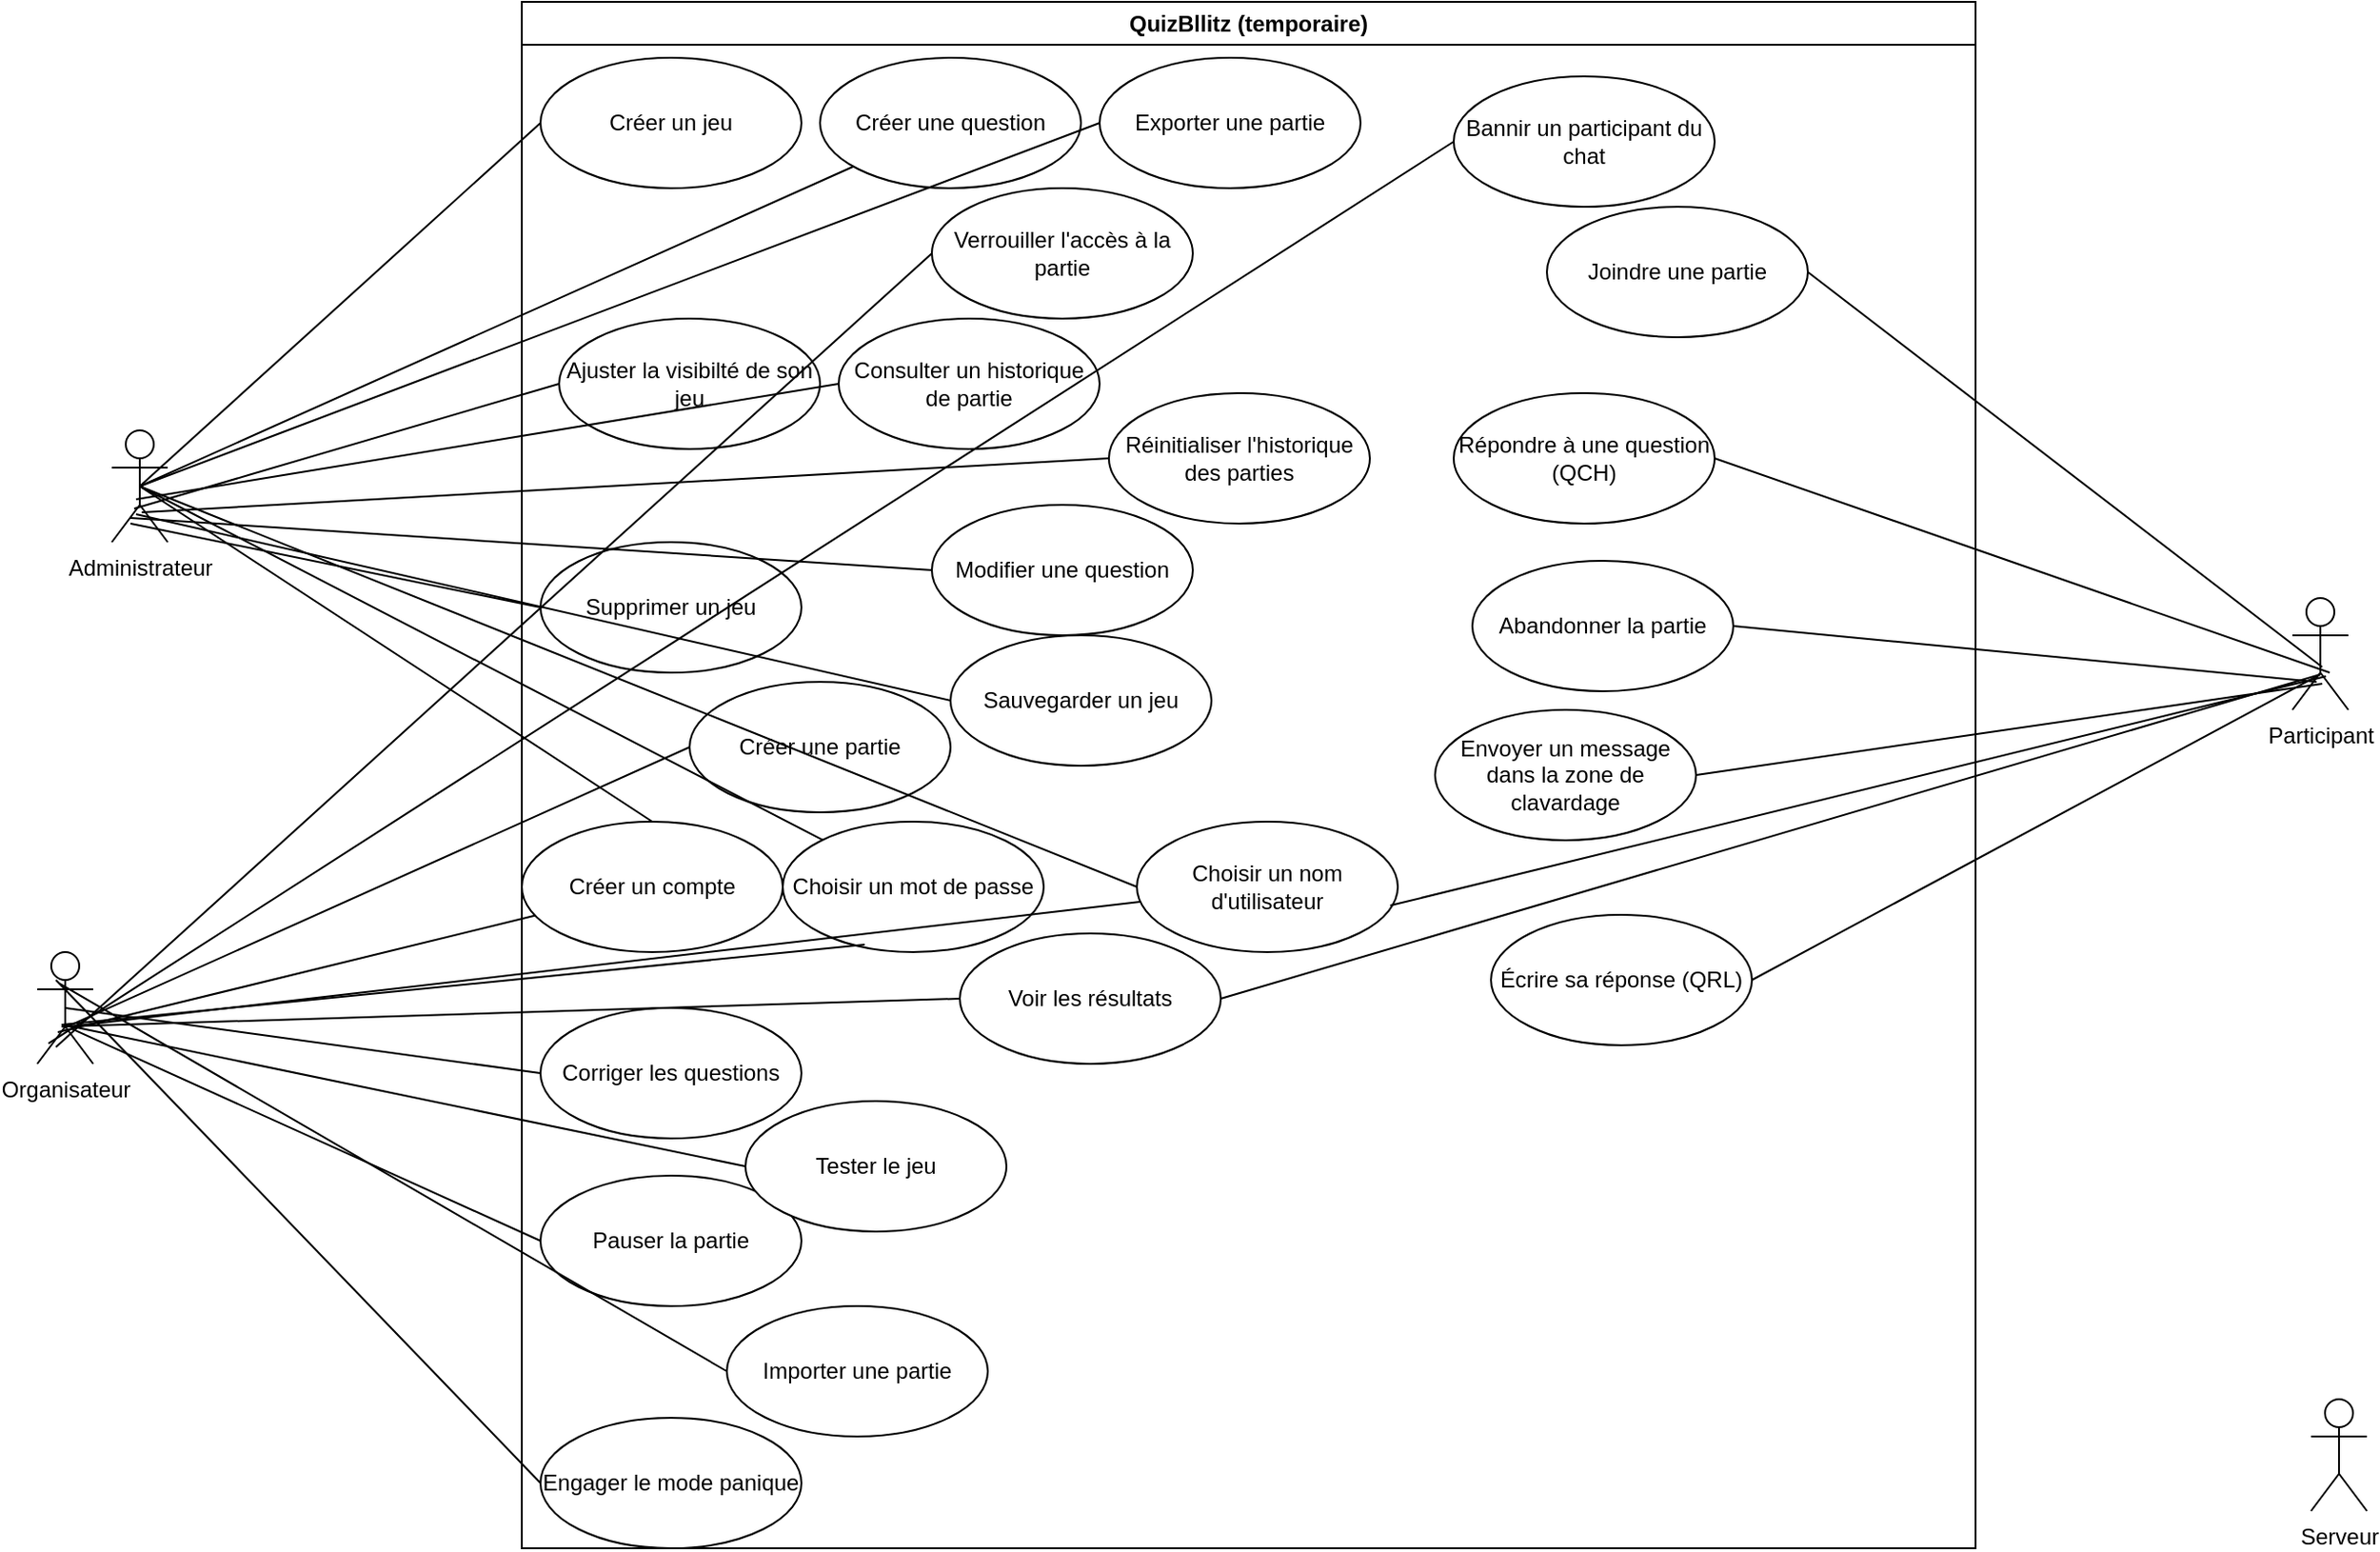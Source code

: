 <mxfile version="21.7.3" type="gitlab">
  <diagram name="Page-1" id="e7e014a7-5840-1c2e-5031-d8a46d1fe8dd">
    <mxGraphModel dx="2856" dy="1708" grid="1" gridSize="10" guides="1" tooltips="1" connect="1" arrows="1" fold="1" page="1" pageScale="1" pageWidth="1169" pageHeight="826" background="none" math="0" shadow="0">
      <root>
        <mxCell id="0" />
        <mxCell id="1" parent="0" />
        <mxCell id="2" value="QuizBllitz (temporaire)" style="swimlane;whiteSpace=wrap" parent="1" vertex="1">
          <mxGeometry x="70" y="-120" width="780" height="830" as="geometry" />
        </mxCell>
        <mxCell id="AOKANxjYsAy5iQyD7HsB-47" value="Créer un compte" style="ellipse;whiteSpace=wrap;html=1;" vertex="1" parent="2">
          <mxGeometry y="440" width="140" height="70" as="geometry" />
        </mxCell>
        <mxCell id="AOKANxjYsAy5iQyD7HsB-48" value="Créer une partie" style="ellipse;whiteSpace=wrap;html=1;" vertex="1" parent="2">
          <mxGeometry x="90" y="365" width="140" height="70" as="geometry" />
        </mxCell>
        <mxCell id="AOKANxjYsAy5iQyD7HsB-49" value="Joindre une partie" style="ellipse;whiteSpace=wrap;html=1;" vertex="1" parent="2">
          <mxGeometry x="550" y="110" width="140" height="70" as="geometry" />
        </mxCell>
        <mxCell id="AOKANxjYsAy5iQyD7HsB-50" value="Choisir un mot de passe" style="ellipse;whiteSpace=wrap;html=1;" vertex="1" parent="2">
          <mxGeometry x="140" y="440" width="140" height="70" as="geometry" />
        </mxCell>
        <mxCell id="AOKANxjYsAy5iQyD7HsB-52" value="Répondre à une question (QCH)" style="ellipse;whiteSpace=wrap;html=1;" vertex="1" parent="2">
          <mxGeometry x="500" y="210" width="140" height="70" as="geometry" />
        </mxCell>
        <mxCell id="AOKANxjYsAy5iQyD7HsB-54" value="Pauser la partie" style="ellipse;whiteSpace=wrap;html=1;" vertex="1" parent="2">
          <mxGeometry x="10" y="630" width="140" height="70" as="geometry" />
        </mxCell>
        <mxCell id="AOKANxjYsAy5iQyD7HsB-55" value="Engager le mode panique" style="ellipse;whiteSpace=wrap;html=1;" vertex="1" parent="2">
          <mxGeometry x="10" y="760" width="140" height="70" as="geometry" />
        </mxCell>
        <mxCell id="AOKANxjYsAy5iQyD7HsB-56" value="Voir les résultats" style="ellipse;whiteSpace=wrap;html=1;" vertex="1" parent="2">
          <mxGeometry x="235" y="500" width="140" height="70" as="geometry" />
        </mxCell>
        <mxCell id="AOKANxjYsAy5iQyD7HsB-57" value="Abandonner la partie" style="ellipse;whiteSpace=wrap;html=1;" vertex="1" parent="2">
          <mxGeometry x="510" y="300" width="140" height="70" as="geometry" />
        </mxCell>
        <mxCell id="AOKANxjYsAy5iQyD7HsB-53" value="Créer une question" style="ellipse;whiteSpace=wrap;html=1;" vertex="1" parent="2">
          <mxGeometry x="160" y="30" width="140" height="70" as="geometry" />
        </mxCell>
        <mxCell id="AOKANxjYsAy5iQyD7HsB-59" value="Sauvegarder un jeu" style="ellipse;whiteSpace=wrap;html=1;" vertex="1" parent="2">
          <mxGeometry x="230" y="340" width="140" height="70" as="geometry" />
        </mxCell>
        <mxCell id="AOKANxjYsAy5iQyD7HsB-60" value="Envoyer un message dans la zone de clavardage" style="ellipse;whiteSpace=wrap;html=1;" vertex="1" parent="2">
          <mxGeometry x="490" y="380" width="140" height="70" as="geometry" />
        </mxCell>
        <mxCell id="AOKANxjYsAy5iQyD7HsB-63" value="Écrire sa réponse (QRL)" style="ellipse;whiteSpace=wrap;html=1;" vertex="1" parent="2">
          <mxGeometry x="520" y="490" width="140" height="70" as="geometry" />
        </mxCell>
        <mxCell id="AOKANxjYsAy5iQyD7HsB-64" value="Consulter un historique de partie" style="ellipse;whiteSpace=wrap;html=1;" vertex="1" parent="2">
          <mxGeometry x="170" y="170" width="140" height="70" as="geometry" />
        </mxCell>
        <mxCell id="AOKANxjYsAy5iQyD7HsB-65" value="Réinitialiser l&#39;historique des parties" style="ellipse;whiteSpace=wrap;html=1;" vertex="1" parent="2">
          <mxGeometry x="315" y="210" width="140" height="70" as="geometry" />
        </mxCell>
        <mxCell id="AOKANxjYsAy5iQyD7HsB-68" value="Ajuster la visibilté de son jeu" style="ellipse;whiteSpace=wrap;html=1;" vertex="1" parent="2">
          <mxGeometry x="20" y="170" width="140" height="70" as="geometry" />
        </mxCell>
        <mxCell id="AOKANxjYsAy5iQyD7HsB-69" value="Choisir un nom d&#39;utilisateur" style="ellipse;whiteSpace=wrap;html=1;" vertex="1" parent="2">
          <mxGeometry x="330" y="440" width="140" height="70" as="geometry" />
        </mxCell>
        <mxCell id="AOKANxjYsAy5iQyD7HsB-73" value="Créer un jeu" style="ellipse;whiteSpace=wrap;html=1;" vertex="1" parent="2">
          <mxGeometry x="10" y="30" width="140" height="70" as="geometry" />
        </mxCell>
        <mxCell id="AOKANxjYsAy5iQyD7HsB-82" value="Tester le jeu" style="ellipse;whiteSpace=wrap;html=1;" vertex="1" parent="2">
          <mxGeometry x="120" y="590" width="140" height="70" as="geometry" />
        </mxCell>
        <mxCell id="AOKANxjYsAy5iQyD7HsB-83" value="Corriger les questions" style="ellipse;whiteSpace=wrap;html=1;" vertex="1" parent="2">
          <mxGeometry x="10" y="540" width="140" height="70" as="geometry" />
        </mxCell>
        <mxCell id="AOKANxjYsAy5iQyD7HsB-84" value="Bannir un participant du chat" style="ellipse;whiteSpace=wrap;html=1;" vertex="1" parent="2">
          <mxGeometry x="500" y="40" width="140" height="70" as="geometry" />
        </mxCell>
        <mxCell id="AOKANxjYsAy5iQyD7HsB-85" value="Verrouiller l&#39;accès à la partie" style="ellipse;whiteSpace=wrap;html=1;" vertex="1" parent="2">
          <mxGeometry x="220" y="100" width="140" height="70" as="geometry" />
        </mxCell>
        <mxCell id="AOKANxjYsAy5iQyD7HsB-86" value="Exporter une partie" style="ellipse;whiteSpace=wrap;html=1;" vertex="1" parent="2">
          <mxGeometry x="310" y="30" width="140" height="70" as="geometry" />
        </mxCell>
        <mxCell id="AOKANxjYsAy5iQyD7HsB-87" value="Importer une partie" style="ellipse;whiteSpace=wrap;html=1;" vertex="1" parent="2">
          <mxGeometry x="110" y="700" width="140" height="70" as="geometry" />
        </mxCell>
        <mxCell id="AOKANxjYsAy5iQyD7HsB-88" value="Modifier une question" style="ellipse;whiteSpace=wrap;html=1;" vertex="1" parent="2">
          <mxGeometry x="220" y="270" width="140" height="70" as="geometry" />
        </mxCell>
        <mxCell id="AOKANxjYsAy5iQyD7HsB-90" value="" style="endArrow=none;html=1;rounded=0;exitX=0.467;exitY=0.683;exitDx=0;exitDy=0;exitPerimeter=0;" edge="1" parent="2" source="AOKANxjYsAy5iQyD7HsB-41">
          <mxGeometry width="50" height="50" relative="1" as="geometry">
            <mxPoint x="-50" y="440" as="sourcePoint" />
            <mxPoint x="90" y="400" as="targetPoint" />
          </mxGeometry>
        </mxCell>
        <mxCell id="AOKANxjYsAy5iQyD7HsB-113" value="Supprimer un jeu" style="ellipse;whiteSpace=wrap;html=1;" vertex="1" parent="2">
          <mxGeometry x="10" y="290" width="140" height="70" as="geometry" />
        </mxCell>
        <mxCell id="AOKANxjYsAy5iQyD7HsB-41" value="Organisateur" style="shape=umlActor;verticalLabelPosition=bottom;verticalAlign=top;html=1;" vertex="1" parent="1">
          <mxGeometry x="-190" y="390" width="30" height="60" as="geometry" />
        </mxCell>
        <mxCell id="AOKANxjYsAy5iQyD7HsB-42" value="Participant" style="shape=umlActor;verticalLabelPosition=bottom;verticalAlign=top;html=1;" vertex="1" parent="1">
          <mxGeometry x="1020" y="200" width="30" height="60" as="geometry" />
        </mxCell>
        <mxCell id="AOKANxjYsAy5iQyD7HsB-44" value="Administrateur" style="shape=umlActor;verticalLabelPosition=bottom;verticalAlign=top;html=1;" vertex="1" parent="1">
          <mxGeometry x="-150" y="110" width="30" height="60" as="geometry" />
        </mxCell>
        <mxCell id="AOKANxjYsAy5iQyD7HsB-46" value="Serveur" style="shape=umlActor;verticalLabelPosition=bottom;verticalAlign=top;html=1;" vertex="1" parent="1">
          <mxGeometry x="1030" y="630" width="30" height="60" as="geometry" />
        </mxCell>
        <mxCell id="AOKANxjYsAy5iQyD7HsB-74" value="" style="endArrow=none;html=1;rounded=0;exitX=0.5;exitY=0.5;exitDx=0;exitDy=0;exitPerimeter=0;" edge="1" parent="1" source="AOKANxjYsAy5iQyD7HsB-44" target="AOKANxjYsAy5iQyD7HsB-50">
          <mxGeometry width="50" height="50" relative="1" as="geometry">
            <mxPoint x="80" y="140" as="sourcePoint" />
            <mxPoint x="130" y="90" as="targetPoint" />
          </mxGeometry>
        </mxCell>
        <mxCell id="AOKANxjYsAy5iQyD7HsB-75" value="" style="endArrow=none;html=1;rounded=0;entryX=0.5;entryY=0;entryDx=0;entryDy=0;exitX=0.5;exitY=0.5;exitDx=0;exitDy=0;exitPerimeter=0;" edge="1" parent="1" source="AOKANxjYsAy5iQyD7HsB-44" target="AOKANxjYsAy5iQyD7HsB-47">
          <mxGeometry width="50" height="50" relative="1" as="geometry">
            <mxPoint x="80" y="140" as="sourcePoint" />
            <mxPoint x="130" y="90" as="targetPoint" />
          </mxGeometry>
        </mxCell>
        <mxCell id="AOKANxjYsAy5iQyD7HsB-76" value="" style="endArrow=none;html=1;rounded=0;entryX=0;entryY=0.5;entryDx=0;entryDy=0;exitX=0.5;exitY=0.5;exitDx=0;exitDy=0;exitPerimeter=0;" edge="1" parent="1" source="AOKANxjYsAy5iQyD7HsB-44" target="AOKANxjYsAy5iQyD7HsB-69">
          <mxGeometry width="50" height="50" relative="1" as="geometry">
            <mxPoint x="80" y="140" as="sourcePoint" />
            <mxPoint x="130" y="90" as="targetPoint" />
          </mxGeometry>
        </mxCell>
        <mxCell id="AOKANxjYsAy5iQyD7HsB-77" value="" style="endArrow=none;html=1;rounded=0;exitX=0.971;exitY=0.643;exitDx=0;exitDy=0;exitPerimeter=0;entryX=0.6;entryY=0.7;entryDx=0;entryDy=0;entryPerimeter=0;" edge="1" parent="1" source="AOKANxjYsAy5iQyD7HsB-69" target="AOKANxjYsAy5iQyD7HsB-42">
          <mxGeometry width="50" height="50" relative="1" as="geometry">
            <mxPoint x="740" y="190" as="sourcePoint" />
            <mxPoint x="790" y="140" as="targetPoint" />
          </mxGeometry>
        </mxCell>
        <mxCell id="AOKANxjYsAy5iQyD7HsB-78" value="" style="endArrow=none;html=1;rounded=0;entryX=0;entryY=0.5;entryDx=0;entryDy=0;exitX=0.5;exitY=0.5;exitDx=0;exitDy=0;exitPerimeter=0;" edge="1" parent="1" source="AOKANxjYsAy5iQyD7HsB-44" target="AOKANxjYsAy5iQyD7HsB-73">
          <mxGeometry width="50" height="50" relative="1" as="geometry">
            <mxPoint x="80" y="140" as="sourcePoint" />
            <mxPoint x="130" y="90" as="targetPoint" />
          </mxGeometry>
        </mxCell>
        <mxCell id="AOKANxjYsAy5iQyD7HsB-79" value="" style="endArrow=none;html=1;rounded=0;exitX=0.367;exitY=0.717;exitDx=0;exitDy=0;exitPerimeter=0;" edge="1" parent="1" source="AOKANxjYsAy5iQyD7HsB-41" target="AOKANxjYsAy5iQyD7HsB-47">
          <mxGeometry width="50" height="50" relative="1" as="geometry">
            <mxPoint x="80" y="345" as="sourcePoint" />
            <mxPoint x="130" y="295" as="targetPoint" />
          </mxGeometry>
        </mxCell>
        <mxCell id="AOKANxjYsAy5iQyD7HsB-80" value="" style="endArrow=none;html=1;rounded=0;entryX=0.314;entryY=0.943;entryDx=0;entryDy=0;entryPerimeter=0;exitX=0.433;exitY=0.65;exitDx=0;exitDy=0;exitPerimeter=0;" edge="1" parent="1" source="AOKANxjYsAy5iQyD7HsB-41" target="AOKANxjYsAy5iQyD7HsB-50">
          <mxGeometry width="50" height="50" relative="1" as="geometry">
            <mxPoint x="80" y="345" as="sourcePoint" />
            <mxPoint x="130" y="295" as="targetPoint" />
          </mxGeometry>
        </mxCell>
        <mxCell id="AOKANxjYsAy5iQyD7HsB-81" value="" style="endArrow=none;html=1;rounded=0;exitX=0.567;exitY=0.667;exitDx=0;exitDy=0;exitPerimeter=0;" edge="1" parent="1" source="AOKANxjYsAy5iQyD7HsB-41" target="AOKANxjYsAy5iQyD7HsB-69">
          <mxGeometry width="50" height="50" relative="1" as="geometry">
            <mxPoint x="80" y="345" as="sourcePoint" />
            <mxPoint x="130" y="295" as="targetPoint" />
          </mxGeometry>
        </mxCell>
        <mxCell id="AOKANxjYsAy5iQyD7HsB-89" value="" style="endArrow=none;html=1;rounded=0;exitX=0.5;exitY=0.5;exitDx=0;exitDy=0;exitPerimeter=0;" edge="1" parent="1" source="AOKANxjYsAy5iQyD7HsB-44" target="AOKANxjYsAy5iQyD7HsB-53">
          <mxGeometry width="50" height="50" relative="1" as="geometry">
            <mxPoint x="80" y="140" as="sourcePoint" />
            <mxPoint x="130" y="90" as="targetPoint" />
          </mxGeometry>
        </mxCell>
        <mxCell id="AOKANxjYsAy5iQyD7HsB-93" value="" style="endArrow=none;html=1;rounded=0;entryX=0;entryY=0.5;entryDx=0;entryDy=0;exitX=0.6;exitY=0.683;exitDx=0;exitDy=0;exitPerimeter=0;" edge="1" parent="1" source="AOKANxjYsAy5iQyD7HsB-41" target="AOKANxjYsAy5iQyD7HsB-54">
          <mxGeometry width="50" height="50" relative="1" as="geometry">
            <mxPoint x="80" y="345" as="sourcePoint" />
            <mxPoint x="130" y="295" as="targetPoint" />
          </mxGeometry>
        </mxCell>
        <mxCell id="AOKANxjYsAy5iQyD7HsB-95" value="" style="endArrow=none;html=1;rounded=0;entryX=0;entryY=0.5;entryDx=0;entryDy=0;exitX=0.333;exitY=0.25;exitDx=0;exitDy=0;exitPerimeter=0;" edge="1" parent="1" source="AOKANxjYsAy5iQyD7HsB-41" target="AOKANxjYsAy5iQyD7HsB-55">
          <mxGeometry width="50" height="50" relative="1" as="geometry">
            <mxPoint x="160" y="670" as="sourcePoint" />
            <mxPoint x="210" y="620" as="targetPoint" />
          </mxGeometry>
        </mxCell>
        <mxCell id="AOKANxjYsAy5iQyD7HsB-98" value="" style="endArrow=none;html=1;rounded=0;entryX=0;entryY=0.5;entryDx=0;entryDy=0;exitX=0.333;exitY=0.85;exitDx=0;exitDy=0;exitPerimeter=0;" edge="1" parent="1" source="AOKANxjYsAy5iQyD7HsB-41" target="AOKANxjYsAy5iQyD7HsB-85">
          <mxGeometry width="50" height="50" relative="1" as="geometry">
            <mxPoint x="290" y="120" as="sourcePoint" />
            <mxPoint x="340" y="70" as="targetPoint" />
          </mxGeometry>
        </mxCell>
        <mxCell id="AOKANxjYsAy5iQyD7HsB-99" value="" style="endArrow=none;html=1;rounded=0;entryX=0.5;entryY=0.683;entryDx=0;entryDy=0;entryPerimeter=0;exitX=1;exitY=0.5;exitDx=0;exitDy=0;" edge="1" parent="1" source="AOKANxjYsAy5iQyD7HsB-63" target="AOKANxjYsAy5iQyD7HsB-42">
          <mxGeometry width="50" height="50" relative="1" as="geometry">
            <mxPoint x="690" y="250" as="sourcePoint" />
            <mxPoint x="740" y="200" as="targetPoint" />
          </mxGeometry>
        </mxCell>
        <mxCell id="AOKANxjYsAy5iQyD7HsB-100" value="" style="endArrow=none;html=1;rounded=0;entryX=0;entryY=0.5;entryDx=0;entryDy=0;exitX=0.433;exitY=0.617;exitDx=0;exitDy=0;exitPerimeter=0;" edge="1" parent="1" source="AOKANxjYsAy5iQyD7HsB-44" target="AOKANxjYsAy5iQyD7HsB-64">
          <mxGeometry width="50" height="50" relative="1" as="geometry">
            <mxPoint x="80" y="140" as="sourcePoint" />
            <mxPoint x="130" y="90" as="targetPoint" />
          </mxGeometry>
        </mxCell>
        <mxCell id="AOKANxjYsAy5iQyD7HsB-101" value="" style="endArrow=none;html=1;rounded=0;entryX=0;entryY=0.5;entryDx=0;entryDy=0;exitX=0.533;exitY=0.733;exitDx=0;exitDy=0;exitPerimeter=0;" edge="1" parent="1" source="AOKANxjYsAy5iQyD7HsB-44" target="AOKANxjYsAy5iQyD7HsB-65">
          <mxGeometry width="50" height="50" relative="1" as="geometry">
            <mxPoint y="260" as="sourcePoint" />
            <mxPoint x="50" y="210" as="targetPoint" />
          </mxGeometry>
        </mxCell>
        <mxCell id="AOKANxjYsAy5iQyD7HsB-102" value="" style="endArrow=none;html=1;rounded=0;entryX=0;entryY=0.5;entryDx=0;entryDy=0;exitX=0.433;exitY=0.667;exitDx=0;exitDy=0;exitPerimeter=0;" edge="1" parent="1" source="AOKANxjYsAy5iQyD7HsB-41" target="AOKANxjYsAy5iQyD7HsB-56">
          <mxGeometry width="50" height="50" relative="1" as="geometry">
            <mxPoint x="50" y="380" as="sourcePoint" />
            <mxPoint x="610" y="300" as="targetPoint" />
          </mxGeometry>
        </mxCell>
        <mxCell id="AOKANxjYsAy5iQyD7HsB-103" value="" style="endArrow=none;html=1;rounded=0;exitX=1;exitY=0.5;exitDx=0;exitDy=0;entryX=0.5;entryY=0.683;entryDx=0;entryDy=0;entryPerimeter=0;" edge="1" parent="1" source="AOKANxjYsAy5iQyD7HsB-56" target="AOKANxjYsAy5iQyD7HsB-42">
          <mxGeometry width="50" height="50" relative="1" as="geometry">
            <mxPoint x="560" y="350" as="sourcePoint" />
            <mxPoint x="610" y="300" as="targetPoint" />
          </mxGeometry>
        </mxCell>
        <mxCell id="AOKANxjYsAy5iQyD7HsB-104" value="" style="endArrow=none;html=1;rounded=0;exitX=0.5;exitY=0.5;exitDx=0;exitDy=0;exitPerimeter=0;entryX=0;entryY=0.5;entryDx=0;entryDy=0;" edge="1" parent="1" source="AOKANxjYsAy5iQyD7HsB-44" target="AOKANxjYsAy5iQyD7HsB-86">
          <mxGeometry width="50" height="50" relative="1" as="geometry">
            <mxPoint x="60" y="90" as="sourcePoint" />
            <mxPoint x="110" y="40" as="targetPoint" />
          </mxGeometry>
        </mxCell>
        <mxCell id="AOKANxjYsAy5iQyD7HsB-105" value="" style="endArrow=none;html=1;rounded=0;entryX=0.333;entryY=0.783;entryDx=0;entryDy=0;entryPerimeter=0;exitX=0;exitY=0.5;exitDx=0;exitDy=0;" edge="1" parent="1" source="AOKANxjYsAy5iQyD7HsB-88" target="AOKANxjYsAy5iQyD7HsB-44">
          <mxGeometry width="50" height="50" relative="1" as="geometry">
            <mxPoint x="30" y="270" as="sourcePoint" />
            <mxPoint x="80" y="220" as="targetPoint" />
          </mxGeometry>
        </mxCell>
        <mxCell id="AOKANxjYsAy5iQyD7HsB-106" value="" style="endArrow=none;html=1;rounded=0;exitX=0.4;exitY=0.283;exitDx=0;exitDy=0;exitPerimeter=0;entryX=0;entryY=0.5;entryDx=0;entryDy=0;" edge="1" parent="1" source="AOKANxjYsAy5iQyD7HsB-41" target="AOKANxjYsAy5iQyD7HsB-87">
          <mxGeometry width="50" height="50" relative="1" as="geometry">
            <mxPoint x="560" y="350" as="sourcePoint" />
            <mxPoint x="610" y="300" as="targetPoint" />
          </mxGeometry>
        </mxCell>
        <mxCell id="AOKANxjYsAy5iQyD7HsB-107" value="" style="endArrow=none;html=1;rounded=0;exitX=0;exitY=0.5;exitDx=0;exitDy=0;entryX=0.2;entryY=0.817;entryDx=0;entryDy=0;entryPerimeter=0;" edge="1" parent="1" source="AOKANxjYsAy5iQyD7HsB-84" target="AOKANxjYsAy5iQyD7HsB-41">
          <mxGeometry width="50" height="50" relative="1" as="geometry">
            <mxPoint x="560" y="350" as="sourcePoint" />
            <mxPoint x="610" y="300" as="targetPoint" />
          </mxGeometry>
        </mxCell>
        <mxCell id="AOKANxjYsAy5iQyD7HsB-108" value="" style="endArrow=none;html=1;rounded=0;entryX=1;entryY=0.5;entryDx=0;entryDy=0;exitX=0.533;exitY=0.617;exitDx=0;exitDy=0;exitPerimeter=0;" edge="1" parent="1" source="AOKANxjYsAy5iQyD7HsB-42" target="AOKANxjYsAy5iQyD7HsB-49">
          <mxGeometry width="50" height="50" relative="1" as="geometry">
            <mxPoint x="450" y="350" as="sourcePoint" />
            <mxPoint x="500" y="300" as="targetPoint" />
          </mxGeometry>
        </mxCell>
        <mxCell id="AOKANxjYsAy5iQyD7HsB-109" value="" style="endArrow=none;html=1;rounded=0;exitX=1;exitY=0.5;exitDx=0;exitDy=0;entryX=0.667;entryY=0.667;entryDx=0;entryDy=0;entryPerimeter=0;" edge="1" parent="1" source="AOKANxjYsAy5iQyD7HsB-52" target="AOKANxjYsAy5iQyD7HsB-42">
          <mxGeometry width="50" height="50" relative="1" as="geometry">
            <mxPoint x="560" y="350" as="sourcePoint" />
            <mxPoint x="610" y="300" as="targetPoint" />
          </mxGeometry>
        </mxCell>
        <mxCell id="AOKANxjYsAy5iQyD7HsB-110" value="" style="endArrow=none;html=1;rounded=0;exitX=1;exitY=0.5;exitDx=0;exitDy=0;entryX=0.433;entryY=0.75;entryDx=0;entryDy=0;entryPerimeter=0;" edge="1" parent="1" source="AOKANxjYsAy5iQyD7HsB-57" target="AOKANxjYsAy5iQyD7HsB-42">
          <mxGeometry width="50" height="50" relative="1" as="geometry">
            <mxPoint x="560" y="350" as="sourcePoint" />
            <mxPoint x="610" y="300" as="targetPoint" />
          </mxGeometry>
        </mxCell>
        <mxCell id="AOKANxjYsAy5iQyD7HsB-111" value="" style="endArrow=none;html=1;rounded=0;entryX=1;entryY=0.5;entryDx=0;entryDy=0;exitX=0.533;exitY=0.767;exitDx=0;exitDy=0;exitPerimeter=0;" edge="1" parent="1" source="AOKANxjYsAy5iQyD7HsB-42" target="AOKANxjYsAy5iQyD7HsB-60">
          <mxGeometry width="50" height="50" relative="1" as="geometry">
            <mxPoint x="560" y="350" as="sourcePoint" />
            <mxPoint x="610" y="300" as="targetPoint" />
          </mxGeometry>
        </mxCell>
        <mxCell id="AOKANxjYsAy5iQyD7HsB-112" value="" style="endArrow=none;html=1;rounded=0;exitX=0;exitY=0.5;exitDx=0;exitDy=0;entryX=0.4;entryY=0.7;entryDx=0;entryDy=0;entryPerimeter=0;" edge="1" parent="1" source="AOKANxjYsAy5iQyD7HsB-68" target="AOKANxjYsAy5iQyD7HsB-44">
          <mxGeometry width="50" height="50" relative="1" as="geometry">
            <mxPoint x="560" y="350" as="sourcePoint" />
            <mxPoint x="610" y="300" as="targetPoint" />
          </mxGeometry>
        </mxCell>
        <mxCell id="AOKANxjYsAy5iQyD7HsB-114" value="" style="endArrow=none;html=1;rounded=0;exitX=0;exitY=0.5;exitDx=0;exitDy=0;entryX=0.333;entryY=0.833;entryDx=0;entryDy=0;entryPerimeter=0;" edge="1" parent="1" source="AOKANxjYsAy5iQyD7HsB-113" target="AOKANxjYsAy5iQyD7HsB-44">
          <mxGeometry width="50" height="50" relative="1" as="geometry">
            <mxPoint x="560" y="350" as="sourcePoint" />
            <mxPoint x="610" y="300" as="targetPoint" />
          </mxGeometry>
        </mxCell>
        <mxCell id="AOKANxjYsAy5iQyD7HsB-115" value="" style="endArrow=none;html=1;rounded=0;exitX=0.5;exitY=0.5;exitDx=0;exitDy=0;exitPerimeter=0;entryX=0;entryY=0.5;entryDx=0;entryDy=0;" edge="1" parent="1" source="AOKANxjYsAy5iQyD7HsB-41" target="AOKANxjYsAy5iQyD7HsB-83">
          <mxGeometry width="50" height="50" relative="1" as="geometry">
            <mxPoint x="560" y="350" as="sourcePoint" />
            <mxPoint x="610" y="300" as="targetPoint" />
          </mxGeometry>
        </mxCell>
        <mxCell id="AOKANxjYsAy5iQyD7HsB-92" value="" style="endArrow=none;html=1;rounded=0;exitX=0.467;exitY=0.65;exitDx=0;exitDy=0;exitPerimeter=0;entryX=0;entryY=0.5;entryDx=0;entryDy=0;" edge="1" parent="1" source="AOKANxjYsAy5iQyD7HsB-41" target="AOKANxjYsAy5iQyD7HsB-82">
          <mxGeometry width="50" height="50" relative="1" as="geometry">
            <mxPoint x="80" y="340" as="sourcePoint" />
            <mxPoint x="210" y="460" as="targetPoint" />
          </mxGeometry>
        </mxCell>
        <mxCell id="AOKANxjYsAy5iQyD7HsB-91" value="" style="endArrow=none;html=1;rounded=0;exitX=0.433;exitY=0.75;exitDx=0;exitDy=0;exitPerimeter=0;entryX=0;entryY=0.5;entryDx=0;entryDy=0;" edge="1" parent="1" source="AOKANxjYsAy5iQyD7HsB-44" target="AOKANxjYsAy5iQyD7HsB-59">
          <mxGeometry width="50" height="50" relative="1" as="geometry">
            <mxPoint x="170" y="410" as="sourcePoint" />
            <mxPoint x="220" y="360" as="targetPoint" />
          </mxGeometry>
        </mxCell>
      </root>
    </mxGraphModel>
  </diagram>
</mxfile>
